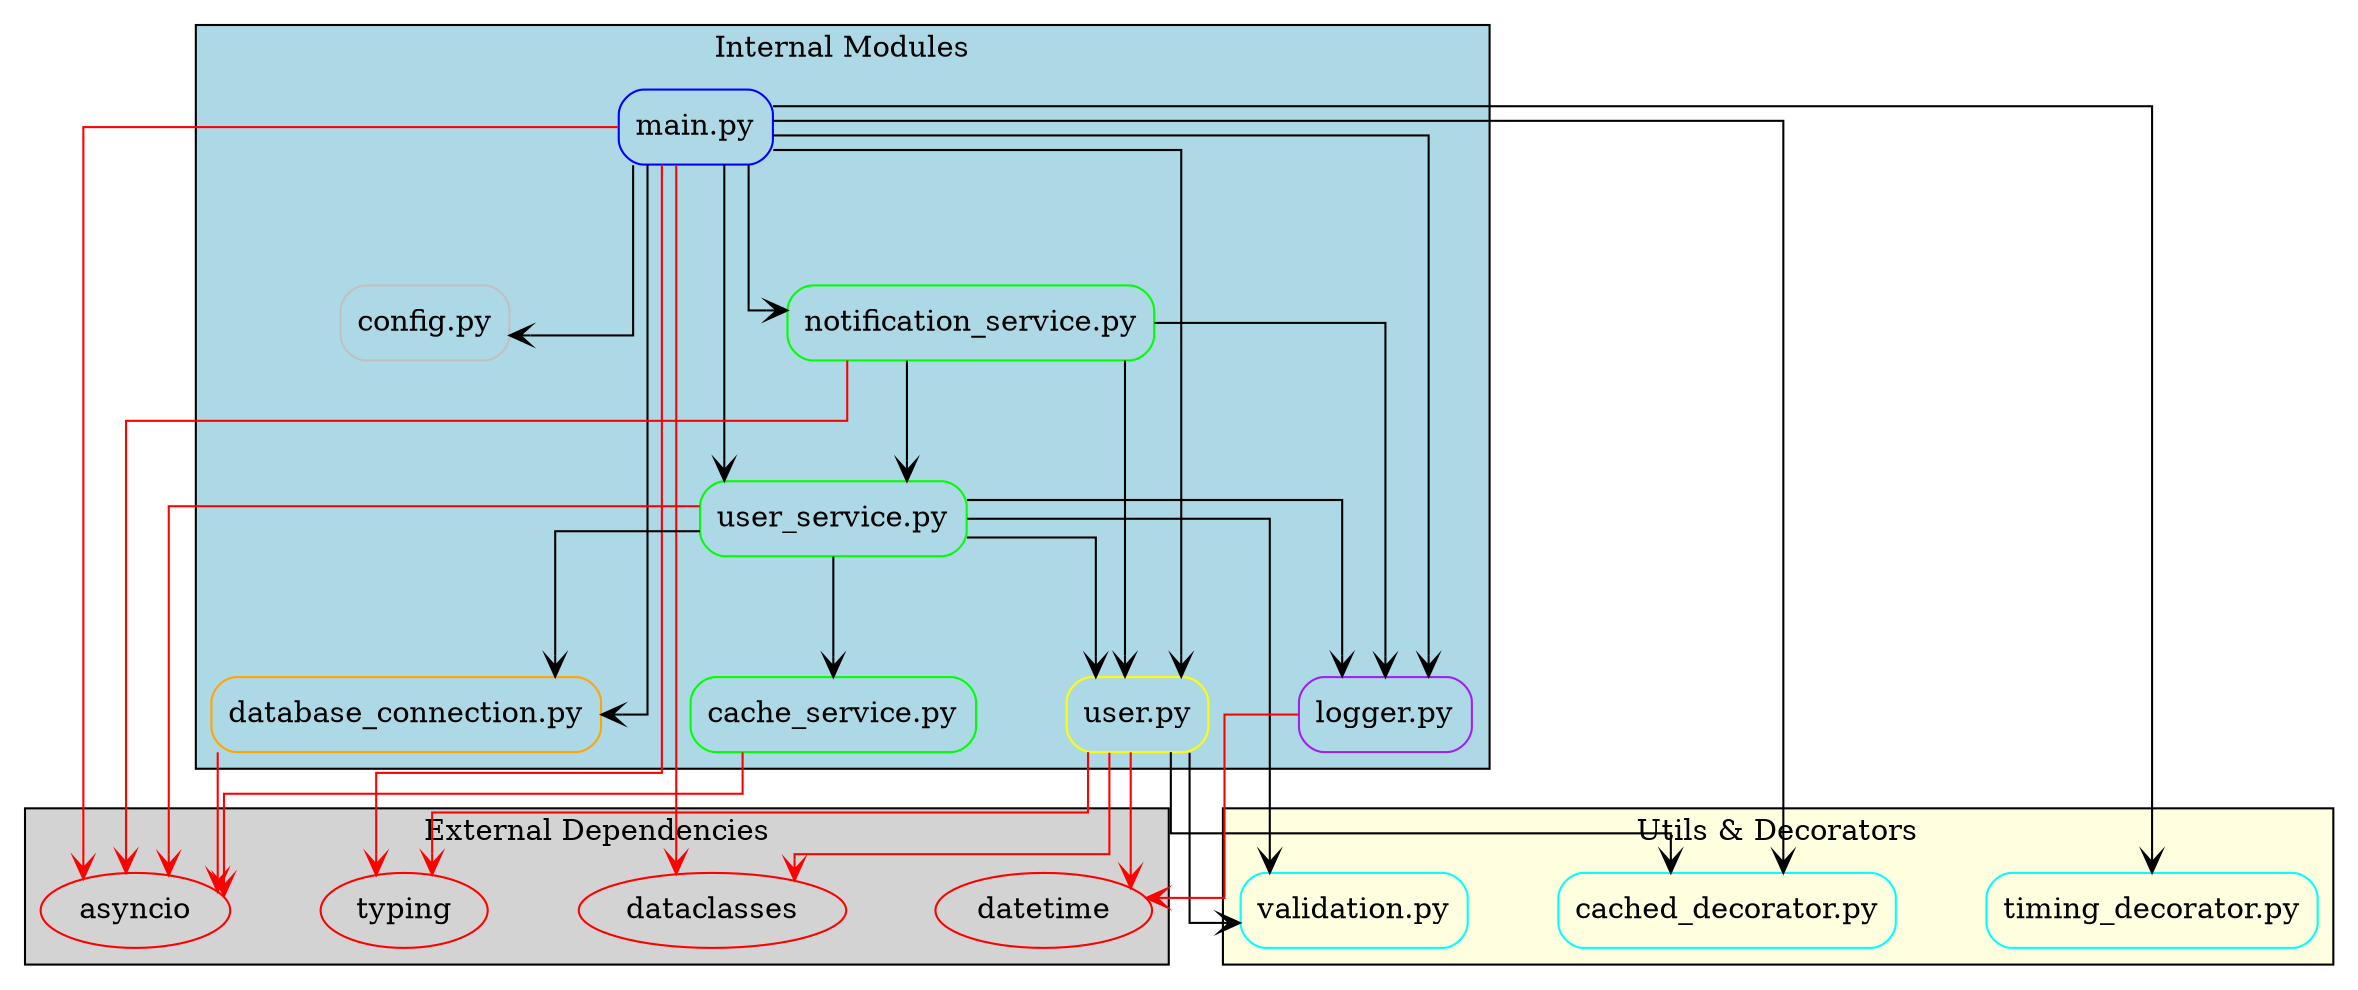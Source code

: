 digraph python_dependencies {
  rankdir=TB;
  node [shape=box, style=rounded];
  edge [arrowhead=vee];
  
  // Configure layout
  splines=ortho;
  nodesep=0.6;
  ranksep=0.8;
  
  // External libraries
  subgraph cluster_external {
    label="External Dependencies";
    style=filled;
    fillcolor=lightgray;
    
    "asyncio" [color="red", shape="ellipse"];
    "dataclasses" [color="red", shape="ellipse"];
    "typing" [color="red", shape="ellipse"];
    "datetime" [color="red", shape="ellipse"];
  }
  
  // Internal modules
  subgraph cluster_internal {
    label="Internal Modules";
    style=filled;
    fillcolor=lightblue;
    
    "main.py" [color="blue"];
    "user.py" [color="yellow"];
    "user_service.py" [color="green"];
    "notification_service.py" [color="green"];
    "cache_service.py" [color="green"];
    "database_connection.py" [color="orange"];
    "logger.py" [color="purple"];
    "config.py" [color="gray"];
  }
  
  // Decorators and utilities
  subgraph cluster_utils {
    label="Utils & Decorators";
    style=filled;
    fillcolor=lightyellow;
    
    "timing_decorator.py" [color="cyan"];
    "cached_decorator.py" [color="cyan"];
    "validation.py" [color="cyan"];
  }
  
  // Module dependencies
  "main.py" -> "user_service.py";
  "main.py" -> "notification_service.py";
  "main.py" -> "user.py";
  "main.py" -> "database_connection.py";
  "main.py" -> "logger.py";
  "main.py" -> "config.py";
  "main.py" -> "timing_decorator.py";
  "main.py" -> "cached_decorator.py";
  
  // External dependencies
  "main.py" -> "asyncio" [color="red"];
  "main.py" -> "dataclasses" [color="red"];
  "main.py" -> "typing" [color="red"];
  
  // Service dependencies
  "user_service.py" -> "user.py";
  "user_service.py" -> "database_connection.py";
  "user_service.py" -> "cache_service.py";
  "user_service.py" -> "logger.py";
  "user_service.py" -> "validation.py";
  "user_service.py" -> "asyncio" [color="red"];
  
  "notification_service.py" -> "user.py";
  "notification_service.py" -> "user_service.py";
  "notification_service.py" -> "logger.py";
  "notification_service.py" -> "asyncio" [color="red"];
  
  // Model dependencies
  "user.py" -> "typing" [color="red"];
  "user.py" -> "datetime" [color="red"];
  "user.py" -> "dataclasses" [color="red"];
  "user.py" -> "validation.py";
  "user.py" -> "cached_decorator.py";
  
  // Utility dependencies
  "logger.py" -> "datetime" [color="red"];
  "cache_service.py" -> "asyncio" [color="red"];
  "database_connection.py" -> "asyncio" [color="red"];
}